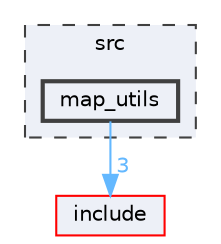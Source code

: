 digraph "/home/ssergiu/projects/cub3d/src/map_utils"
{
 // INTERACTIVE_SVG=YES
 // LATEX_PDF_SIZE
  bgcolor="transparent";
  edge [fontname=Helvetica,fontsize=10,labelfontname=Helvetica,labelfontsize=10];
  node [fontname=Helvetica,fontsize=10,shape=box,height=0.2,width=0.4];
  compound=true
  subgraph clusterdir_68267d1309a1af8e8297ef4c3efbcdba {
    graph [ bgcolor="#edf0f7", pencolor="grey25", label="src", fontname=Helvetica,fontsize=10 style="filled,dashed", URL="dir_68267d1309a1af8e8297ef4c3efbcdba.html",tooltip=""]
  dir_a5d8ae9b85f85725a0c4fd3090f05021 [label="map_utils", fillcolor="#edf0f7", color="grey25", style="filled,bold", URL="dir_a5d8ae9b85f85725a0c4fd3090f05021.html",tooltip=""];
  }
  dir_d44c64559bbebec7f509842c48db8b23 [label="include", fillcolor="#edf0f7", color="red", style="filled", URL="dir_d44c64559bbebec7f509842c48db8b23.html",tooltip=""];
  dir_a5d8ae9b85f85725a0c4fd3090f05021->dir_d44c64559bbebec7f509842c48db8b23 [headlabel="3", labeldistance=1.5 headhref="dir_000021_000013.html" color="steelblue1" fontcolor="steelblue1"];
}
